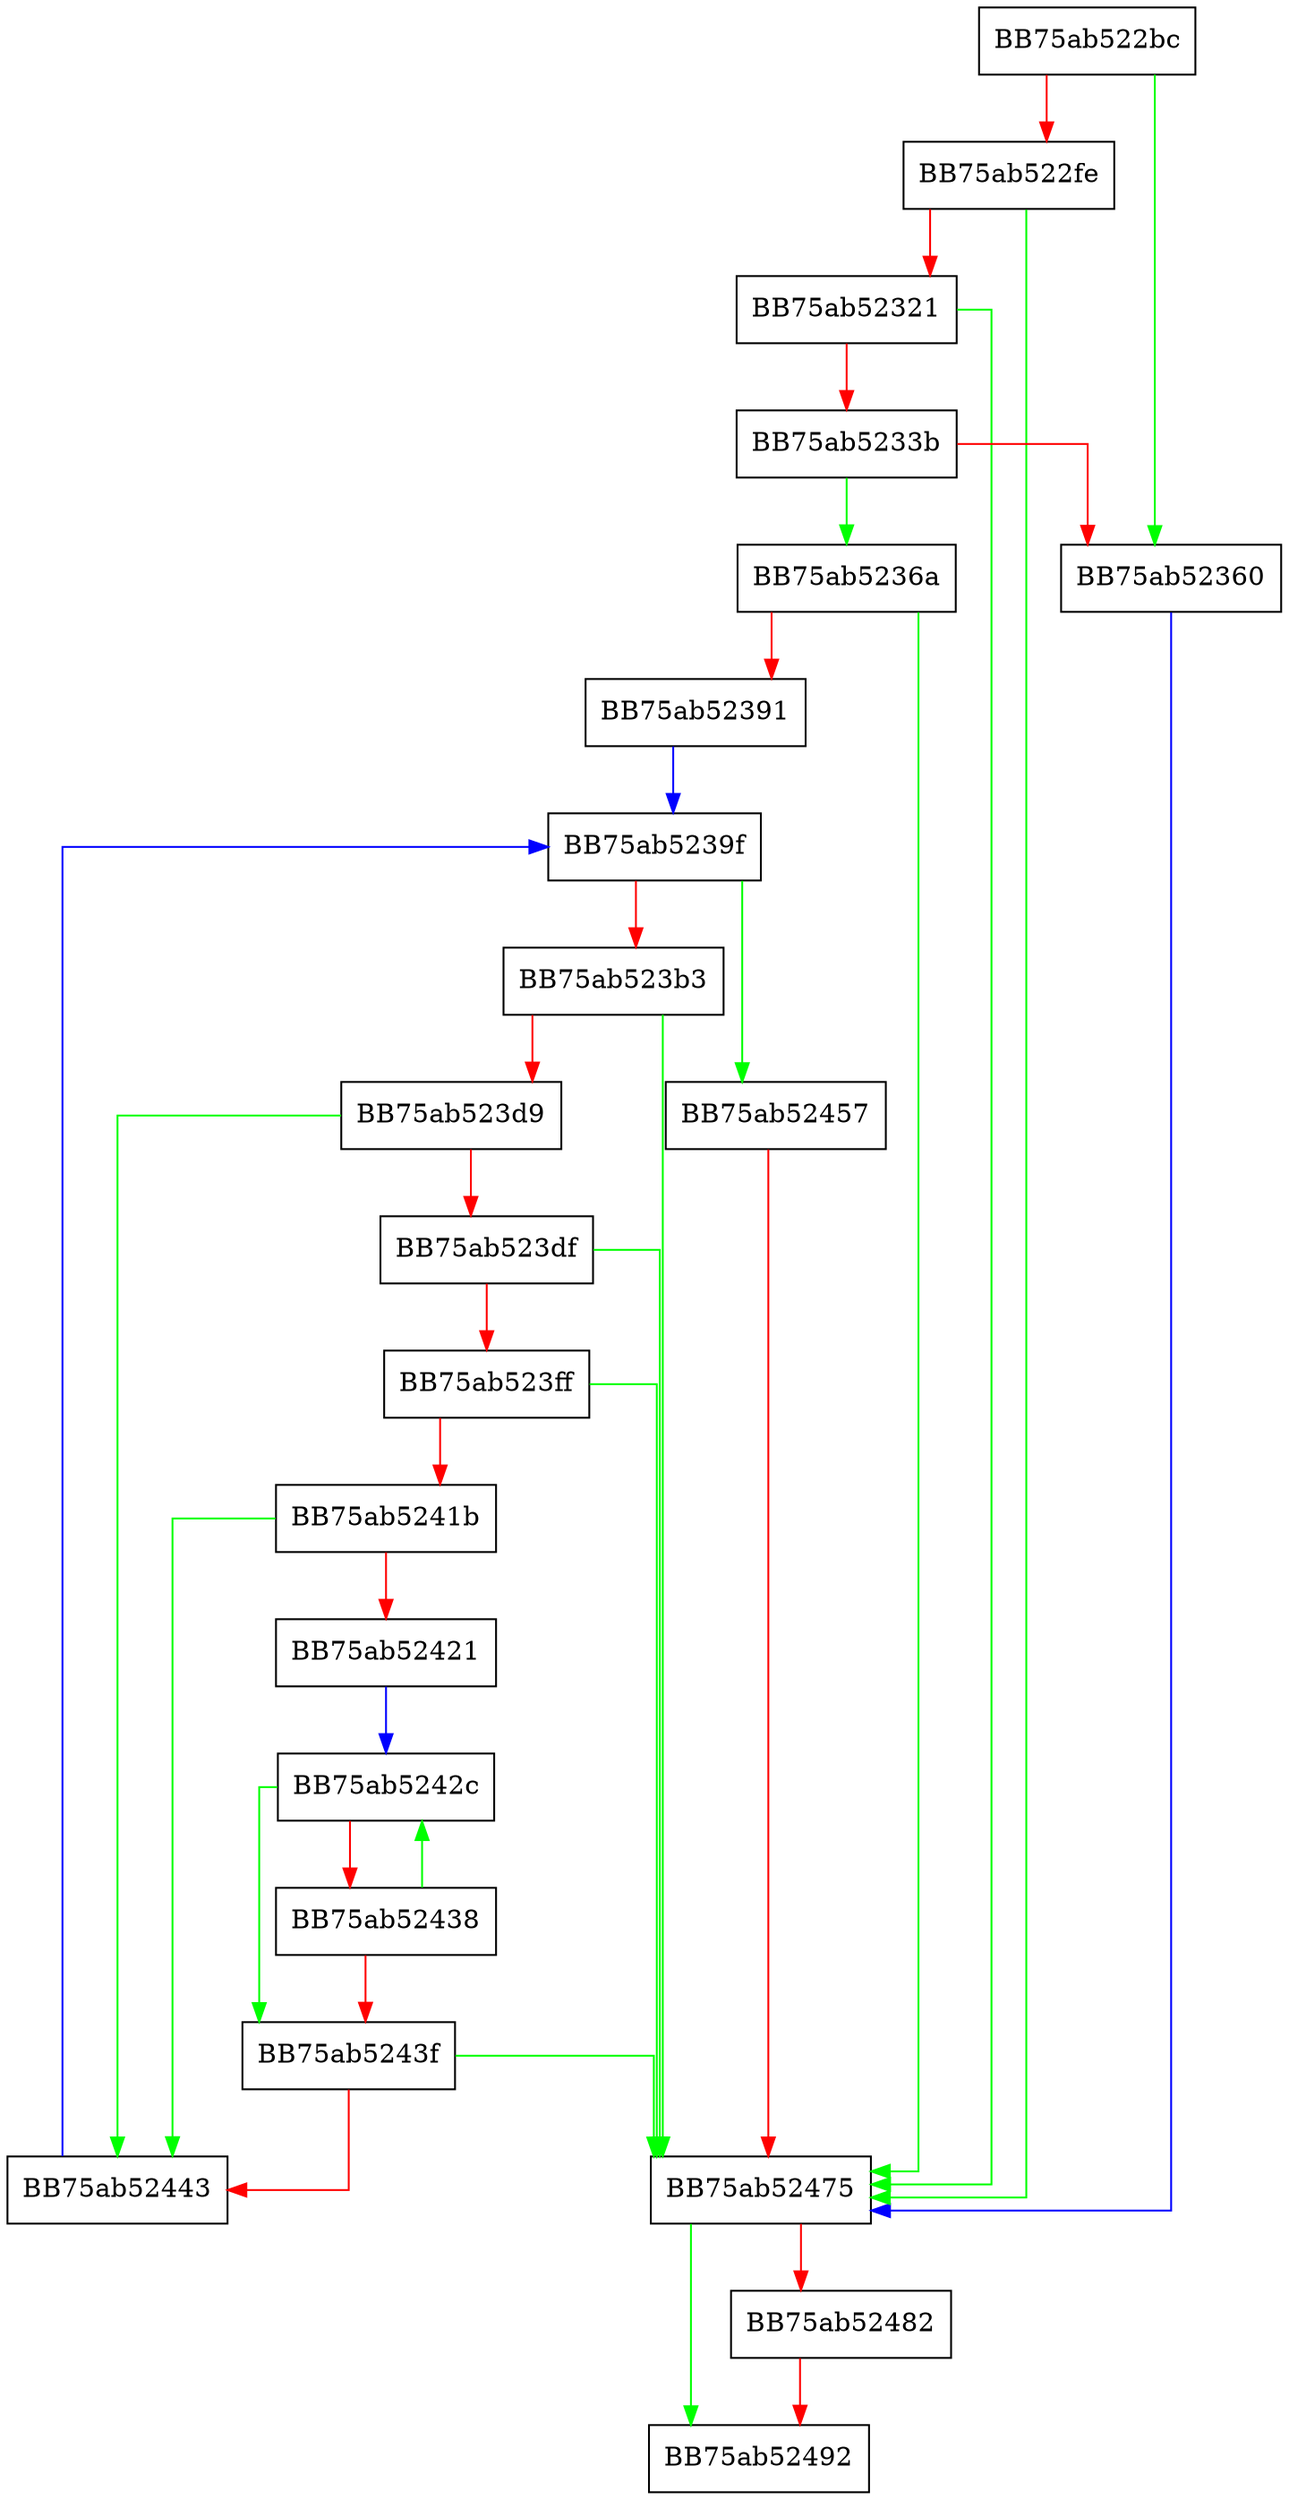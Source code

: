 digraph pager_delmaster {
  node [shape="box"];
  graph [splines=ortho];
  BB75ab522bc -> BB75ab52360 [color="green"];
  BB75ab522bc -> BB75ab522fe [color="red"];
  BB75ab522fe -> BB75ab52475 [color="green"];
  BB75ab522fe -> BB75ab52321 [color="red"];
  BB75ab52321 -> BB75ab52475 [color="green"];
  BB75ab52321 -> BB75ab5233b [color="red"];
  BB75ab5233b -> BB75ab5236a [color="green"];
  BB75ab5233b -> BB75ab52360 [color="red"];
  BB75ab52360 -> BB75ab52475 [color="blue"];
  BB75ab5236a -> BB75ab52475 [color="green"];
  BB75ab5236a -> BB75ab52391 [color="red"];
  BB75ab52391 -> BB75ab5239f [color="blue"];
  BB75ab5239f -> BB75ab52457 [color="green"];
  BB75ab5239f -> BB75ab523b3 [color="red"];
  BB75ab523b3 -> BB75ab52475 [color="green"];
  BB75ab523b3 -> BB75ab523d9 [color="red"];
  BB75ab523d9 -> BB75ab52443 [color="green"];
  BB75ab523d9 -> BB75ab523df [color="red"];
  BB75ab523df -> BB75ab52475 [color="green"];
  BB75ab523df -> BB75ab523ff [color="red"];
  BB75ab523ff -> BB75ab52475 [color="green"];
  BB75ab523ff -> BB75ab5241b [color="red"];
  BB75ab5241b -> BB75ab52443 [color="green"];
  BB75ab5241b -> BB75ab52421 [color="red"];
  BB75ab52421 -> BB75ab5242c [color="blue"];
  BB75ab5242c -> BB75ab5243f [color="green"];
  BB75ab5242c -> BB75ab52438 [color="red"];
  BB75ab52438 -> BB75ab5242c [color="green"];
  BB75ab52438 -> BB75ab5243f [color="red"];
  BB75ab5243f -> BB75ab52475 [color="green"];
  BB75ab5243f -> BB75ab52443 [color="red"];
  BB75ab52443 -> BB75ab5239f [color="blue"];
  BB75ab52457 -> BB75ab52475 [color="red"];
  BB75ab52475 -> BB75ab52492 [color="green"];
  BB75ab52475 -> BB75ab52482 [color="red"];
  BB75ab52482 -> BB75ab52492 [color="red"];
}